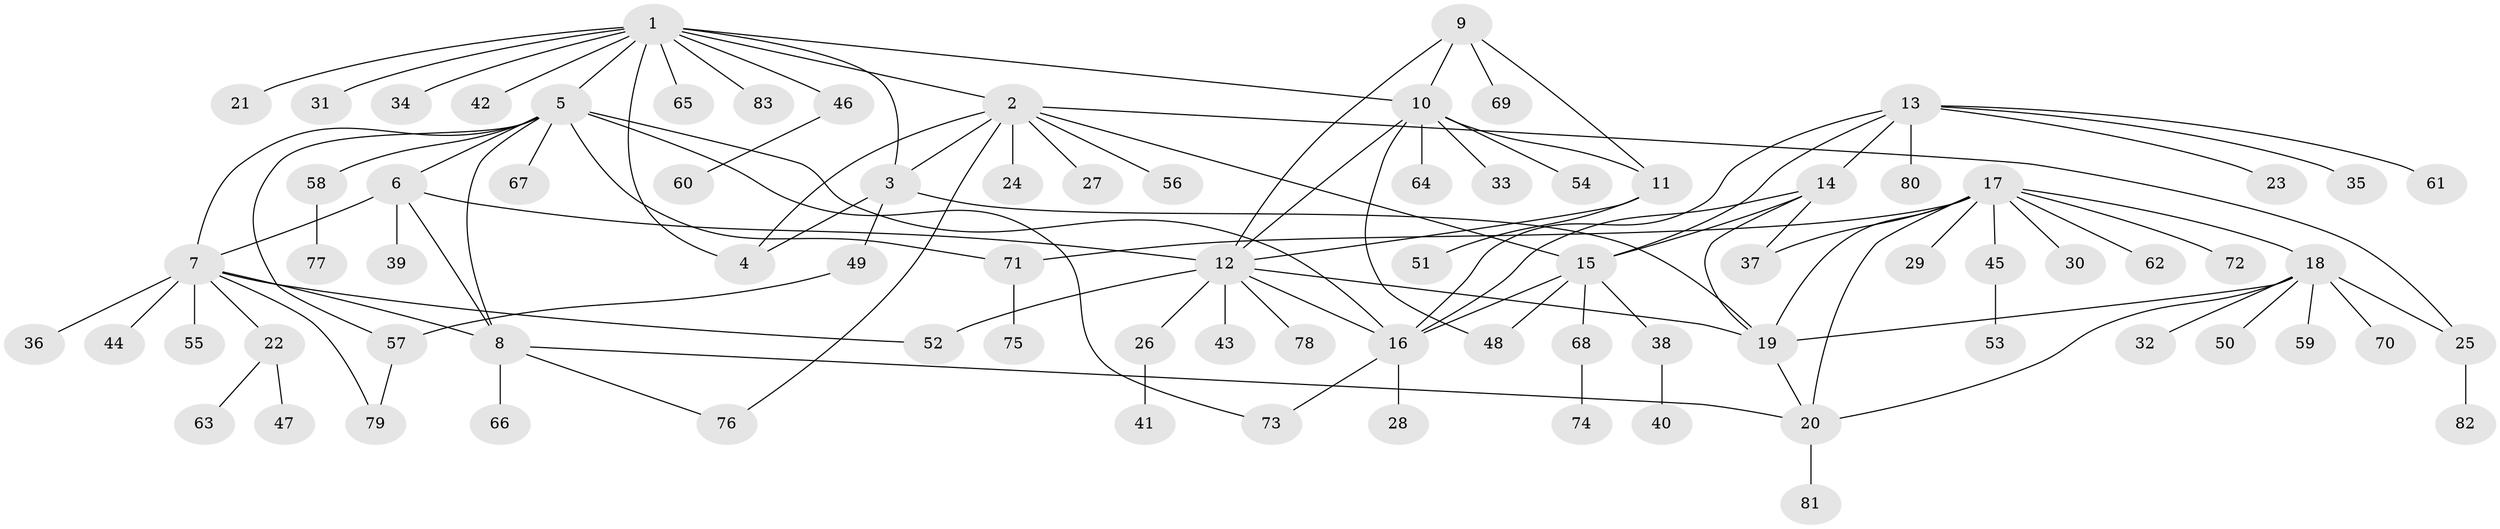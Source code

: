 // Generated by graph-tools (version 1.1) at 2025/15/03/09/25 04:15:47]
// undirected, 83 vertices, 112 edges
graph export_dot {
graph [start="1"]
  node [color=gray90,style=filled];
  1;
  2;
  3;
  4;
  5;
  6;
  7;
  8;
  9;
  10;
  11;
  12;
  13;
  14;
  15;
  16;
  17;
  18;
  19;
  20;
  21;
  22;
  23;
  24;
  25;
  26;
  27;
  28;
  29;
  30;
  31;
  32;
  33;
  34;
  35;
  36;
  37;
  38;
  39;
  40;
  41;
  42;
  43;
  44;
  45;
  46;
  47;
  48;
  49;
  50;
  51;
  52;
  53;
  54;
  55;
  56;
  57;
  58;
  59;
  60;
  61;
  62;
  63;
  64;
  65;
  66;
  67;
  68;
  69;
  70;
  71;
  72;
  73;
  74;
  75;
  76;
  77;
  78;
  79;
  80;
  81;
  82;
  83;
  1 -- 2;
  1 -- 3;
  1 -- 4;
  1 -- 5;
  1 -- 10;
  1 -- 21;
  1 -- 31;
  1 -- 34;
  1 -- 42;
  1 -- 46;
  1 -- 65;
  1 -- 83;
  2 -- 3;
  2 -- 4;
  2 -- 15;
  2 -- 24;
  2 -- 25;
  2 -- 27;
  2 -- 56;
  2 -- 76;
  3 -- 4;
  3 -- 19;
  3 -- 49;
  5 -- 6;
  5 -- 7;
  5 -- 8;
  5 -- 16;
  5 -- 57;
  5 -- 58;
  5 -- 67;
  5 -- 71;
  5 -- 73;
  6 -- 7;
  6 -- 8;
  6 -- 12;
  6 -- 39;
  7 -- 8;
  7 -- 22;
  7 -- 36;
  7 -- 44;
  7 -- 52;
  7 -- 55;
  7 -- 79;
  8 -- 20;
  8 -- 66;
  8 -- 76;
  9 -- 10;
  9 -- 11;
  9 -- 12;
  9 -- 69;
  10 -- 11;
  10 -- 12;
  10 -- 33;
  10 -- 48;
  10 -- 54;
  10 -- 64;
  11 -- 12;
  11 -- 51;
  12 -- 16;
  12 -- 19;
  12 -- 26;
  12 -- 43;
  12 -- 52;
  12 -- 78;
  13 -- 14;
  13 -- 15;
  13 -- 16;
  13 -- 23;
  13 -- 35;
  13 -- 61;
  13 -- 80;
  14 -- 15;
  14 -- 16;
  14 -- 19;
  14 -- 37;
  15 -- 16;
  15 -- 38;
  15 -- 48;
  15 -- 68;
  16 -- 28;
  16 -- 73;
  17 -- 18;
  17 -- 19;
  17 -- 20;
  17 -- 29;
  17 -- 30;
  17 -- 37;
  17 -- 45;
  17 -- 62;
  17 -- 71;
  17 -- 72;
  18 -- 19;
  18 -- 20;
  18 -- 25;
  18 -- 32;
  18 -- 50;
  18 -- 59;
  18 -- 70;
  19 -- 20;
  20 -- 81;
  22 -- 47;
  22 -- 63;
  25 -- 82;
  26 -- 41;
  38 -- 40;
  45 -- 53;
  46 -- 60;
  49 -- 57;
  57 -- 79;
  58 -- 77;
  68 -- 74;
  71 -- 75;
}
